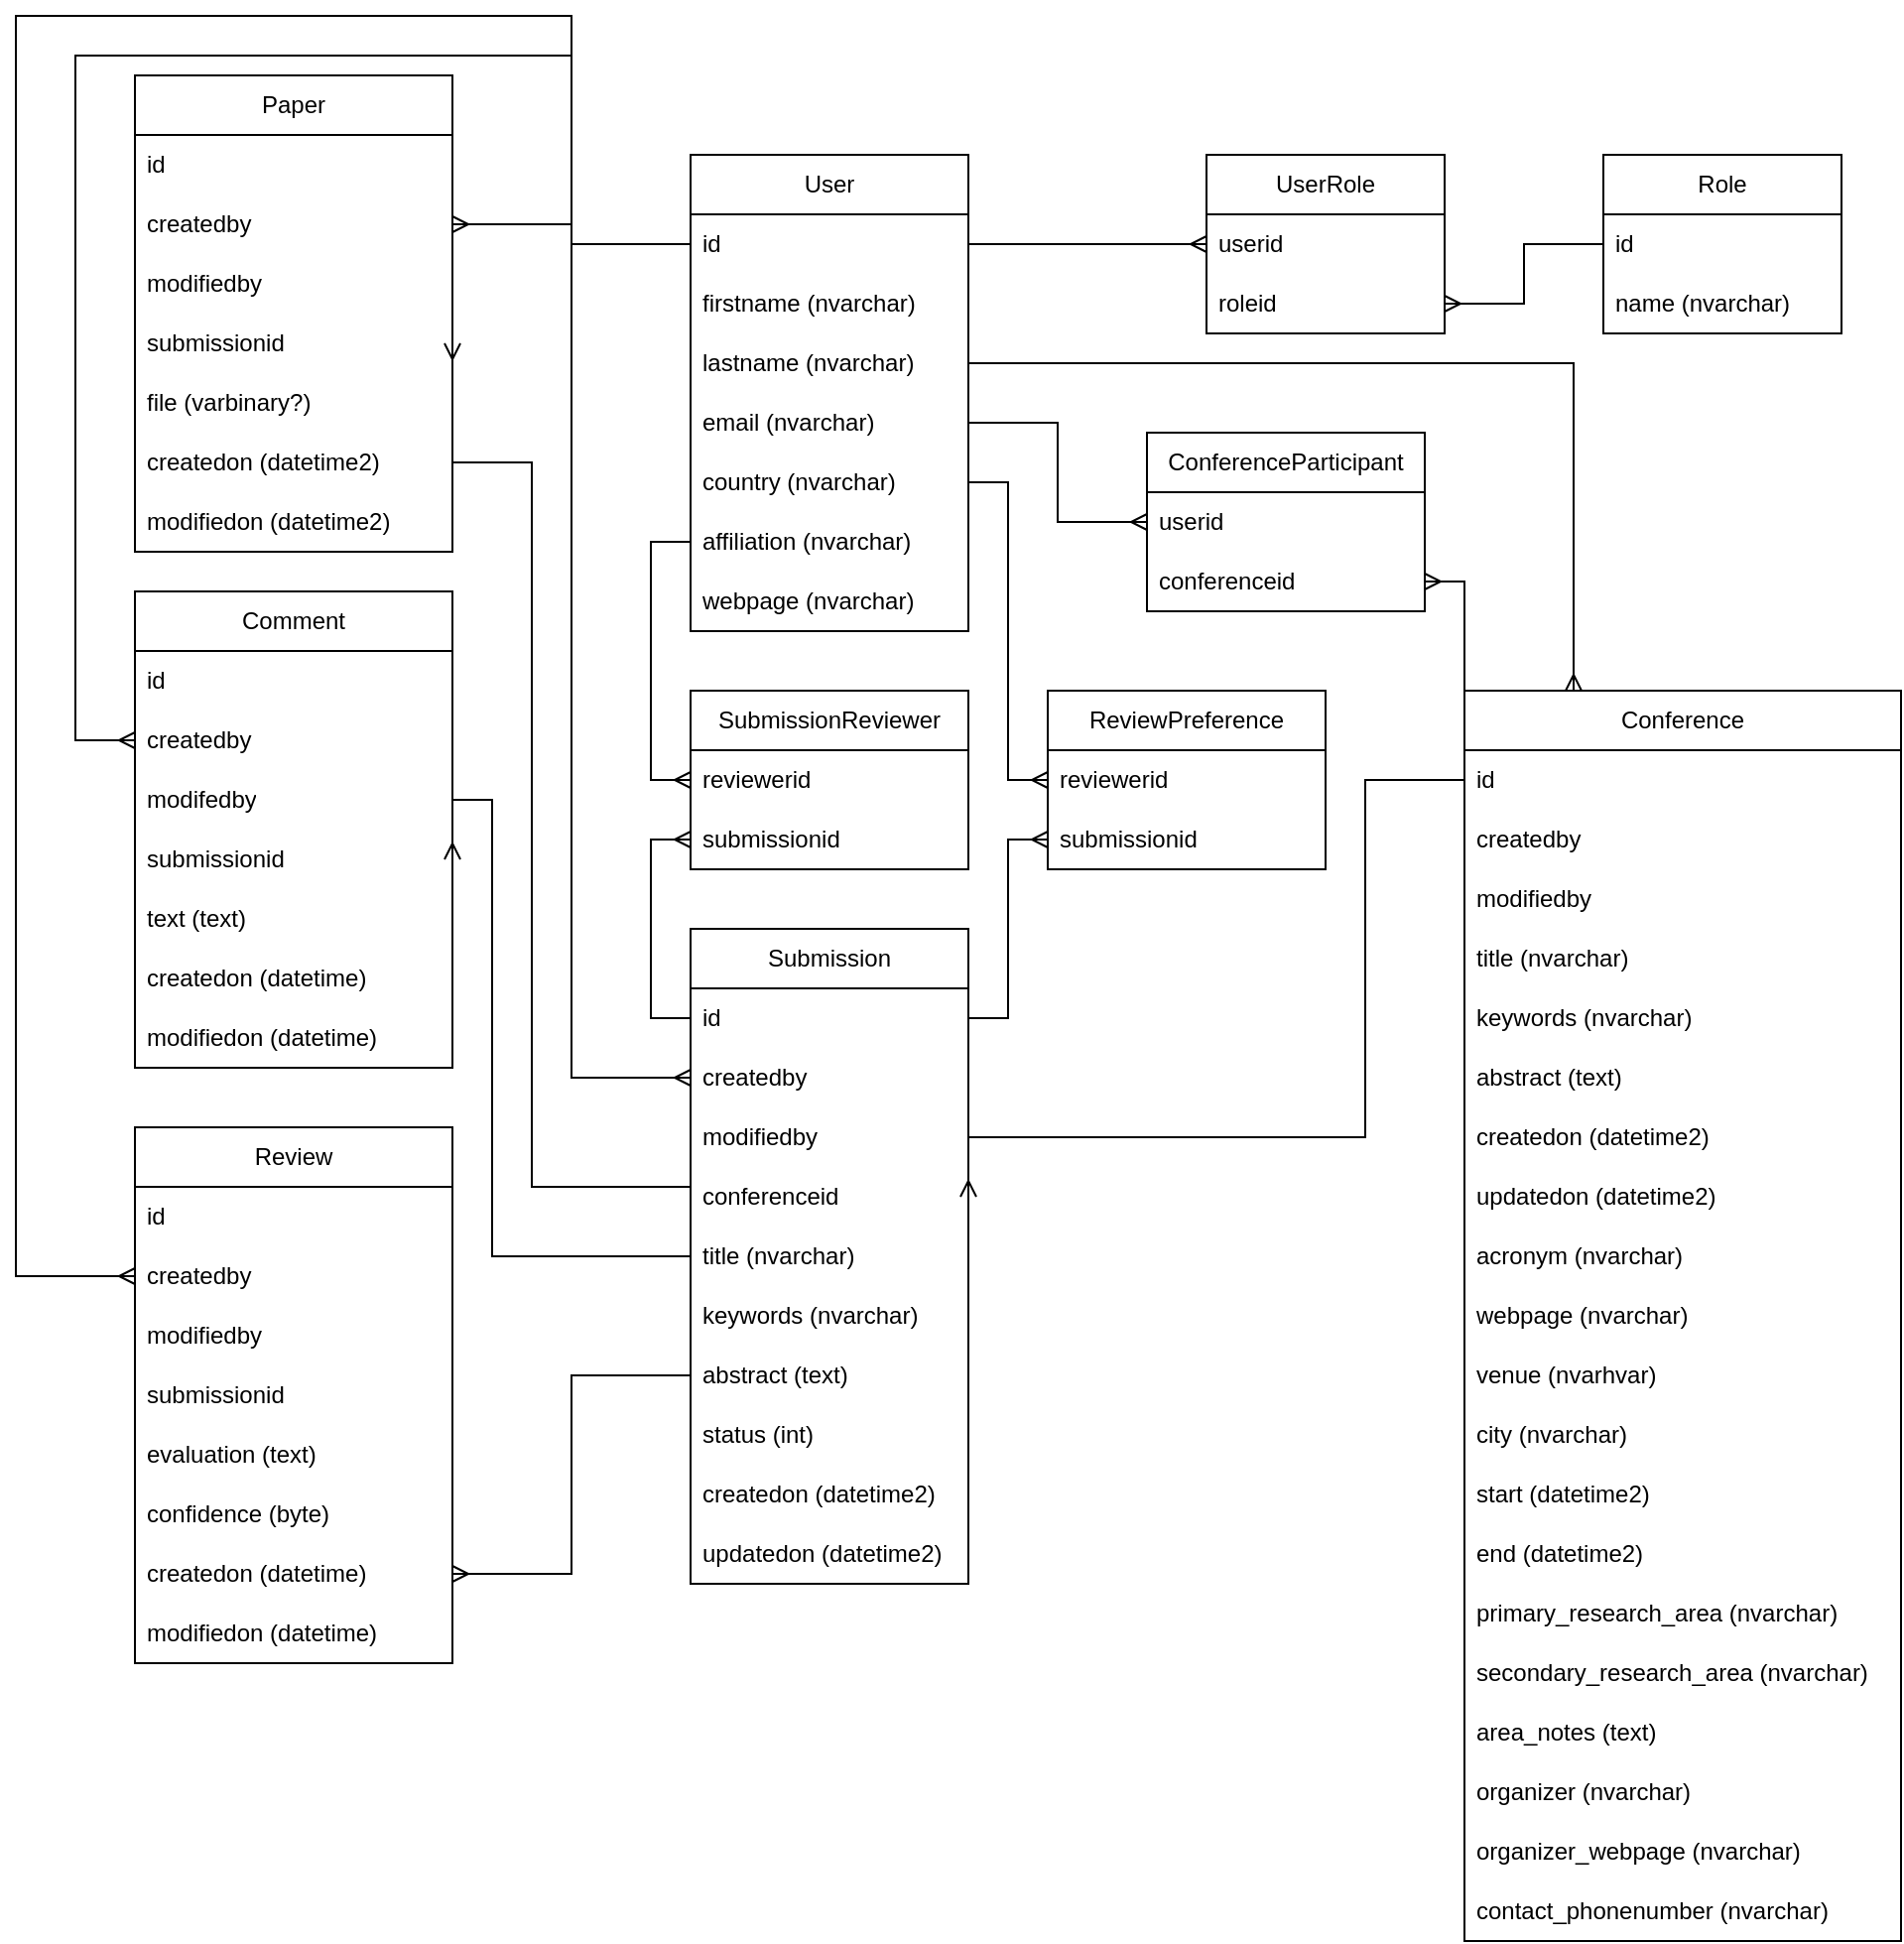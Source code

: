 <mxfile version="20.8.16" type="device"><diagram name="Страница 1" id="eE0J4DyzDair_mrawkdl"><mxGraphModel dx="2514" dy="1005" grid="1" gridSize="10" guides="1" tooltips="1" connect="1" arrows="1" fold="1" page="1" pageScale="1" pageWidth="827" pageHeight="1169" math="0" shadow="0"><root><mxCell id="0"/><mxCell id="1" parent="0"/><mxCell id="pvH5RelLwVhuhWycHFTl-91" style="edgeStyle=orthogonalEdgeStyle;rounded=0;orthogonalLoop=1;jettySize=auto;html=1;exitX=0;exitY=0.5;exitDx=0;exitDy=0;entryX=0;entryY=0.5;entryDx=0;entryDy=0;endArrow=ERmany;endFill=0;" parent="1" source="pvH5RelLwVhuhWycHFTl-34" target="pvH5RelLwVhuhWycHFTl-87" edge="1"><mxGeometry relative="1" as="geometry"><Array as="points"><mxPoint x="80" y="165"/><mxPoint x="80" y="50"/><mxPoint x="-200" y="50"/><mxPoint x="-200" y="685"/></Array></mxGeometry></mxCell><mxCell id="pvH5RelLwVhuhWycHFTl-111" style="edgeStyle=orthogonalEdgeStyle;rounded=0;orthogonalLoop=1;jettySize=auto;html=1;exitX=0;exitY=0.5;exitDx=0;exitDy=0;entryX=0;entryY=0.5;entryDx=0;entryDy=0;endArrow=ERmany;endFill=0;" parent="1" source="pvH5RelLwVhuhWycHFTl-34" target="pvH5RelLwVhuhWycHFTl-106" edge="1"><mxGeometry relative="1" as="geometry"><Array as="points"><mxPoint x="80" y="165"/><mxPoint x="80" y="70"/><mxPoint x="-170" y="70"/><mxPoint x="-170" y="415"/></Array></mxGeometry></mxCell><mxCell id="pvH5RelLwVhuhWycHFTl-33" value="User" style="swimlane;fontStyle=0;childLayout=stackLayout;horizontal=1;startSize=30;horizontalStack=0;resizeParent=1;resizeParentMax=0;resizeLast=0;collapsible=1;marginBottom=0;whiteSpace=wrap;html=1;" parent="1" vertex="1"><mxGeometry x="140" y="120" width="140" height="240" as="geometry"/></mxCell><mxCell id="pvH5RelLwVhuhWycHFTl-34" value="id" style="text;strokeColor=none;fillColor=none;align=left;verticalAlign=middle;spacingLeft=4;spacingRight=4;overflow=hidden;points=[[0,0.5],[1,0.5]];portConstraint=eastwest;rotatable=0;whiteSpace=wrap;html=1;" parent="pvH5RelLwVhuhWycHFTl-33" vertex="1"><mxGeometry y="30" width="140" height="30" as="geometry"/></mxCell><mxCell id="pvH5RelLwVhuhWycHFTl-35" value="firstname&lt;span style=&quot;white-space: pre;&quot;&gt; &lt;/span&gt;(nvarchar)" style="text;strokeColor=none;fillColor=none;align=left;verticalAlign=middle;spacingLeft=4;spacingRight=4;overflow=hidden;points=[[0,0.5],[1,0.5]];portConstraint=eastwest;rotatable=0;whiteSpace=wrap;html=1;" parent="pvH5RelLwVhuhWycHFTl-33" vertex="1"><mxGeometry y="60" width="140" height="30" as="geometry"/></mxCell><mxCell id="pvH5RelLwVhuhWycHFTl-38" value="lastname (nvarchar)" style="text;strokeColor=none;fillColor=none;align=left;verticalAlign=middle;spacingLeft=4;spacingRight=4;overflow=hidden;points=[[0,0.5],[1,0.5]];portConstraint=eastwest;rotatable=0;whiteSpace=wrap;html=1;" parent="pvH5RelLwVhuhWycHFTl-33" vertex="1"><mxGeometry y="90" width="140" height="30" as="geometry"/></mxCell><mxCell id="pvH5RelLwVhuhWycHFTl-36" value="email (nvarchar)" style="text;strokeColor=none;fillColor=none;align=left;verticalAlign=middle;spacingLeft=4;spacingRight=4;overflow=hidden;points=[[0,0.5],[1,0.5]];portConstraint=eastwest;rotatable=0;whiteSpace=wrap;html=1;" parent="pvH5RelLwVhuhWycHFTl-33" vertex="1"><mxGeometry y="120" width="140" height="30" as="geometry"/></mxCell><mxCell id="pvH5RelLwVhuhWycHFTl-39" value="country (nvarchar)" style="text;strokeColor=none;fillColor=none;align=left;verticalAlign=middle;spacingLeft=4;spacingRight=4;overflow=hidden;points=[[0,0.5],[1,0.5]];portConstraint=eastwest;rotatable=0;whiteSpace=wrap;html=1;" parent="pvH5RelLwVhuhWycHFTl-33" vertex="1"><mxGeometry y="150" width="140" height="30" as="geometry"/></mxCell><mxCell id="pvH5RelLwVhuhWycHFTl-40" value="affiliation (nvarchar)" style="text;strokeColor=none;fillColor=none;align=left;verticalAlign=middle;spacingLeft=4;spacingRight=4;overflow=hidden;points=[[0,0.5],[1,0.5]];portConstraint=eastwest;rotatable=0;whiteSpace=wrap;html=1;" parent="pvH5RelLwVhuhWycHFTl-33" vertex="1"><mxGeometry y="180" width="140" height="30" as="geometry"/></mxCell><mxCell id="pvH5RelLwVhuhWycHFTl-41" value="webpage (nvarchar)" style="text;strokeColor=none;fillColor=none;align=left;verticalAlign=middle;spacingLeft=4;spacingRight=4;overflow=hidden;points=[[0,0.5],[1,0.5]];portConstraint=eastwest;rotatable=0;whiteSpace=wrap;html=1;" parent="pvH5RelLwVhuhWycHFTl-33" vertex="1"><mxGeometry y="210" width="140" height="30" as="geometry"/></mxCell><mxCell id="pvH5RelLwVhuhWycHFTl-42" value="Role" style="swimlane;fontStyle=0;childLayout=stackLayout;horizontal=1;startSize=30;horizontalStack=0;resizeParent=1;resizeParentMax=0;resizeLast=0;collapsible=1;marginBottom=0;whiteSpace=wrap;html=1;" parent="1" vertex="1"><mxGeometry x="600" y="120" width="120" height="90" as="geometry"/></mxCell><mxCell id="pvH5RelLwVhuhWycHFTl-43" value="id" style="text;strokeColor=none;fillColor=none;align=left;verticalAlign=middle;spacingLeft=4;spacingRight=4;overflow=hidden;points=[[0,0.5],[1,0.5]];portConstraint=eastwest;rotatable=0;whiteSpace=wrap;html=1;" parent="pvH5RelLwVhuhWycHFTl-42" vertex="1"><mxGeometry y="30" width="120" height="30" as="geometry"/></mxCell><mxCell id="pvH5RelLwVhuhWycHFTl-44" value="name (nvarchar)" style="text;strokeColor=none;fillColor=none;align=left;verticalAlign=middle;spacingLeft=4;spacingRight=4;overflow=hidden;points=[[0,0.5],[1,0.5]];portConstraint=eastwest;rotatable=0;whiteSpace=wrap;html=1;" parent="pvH5RelLwVhuhWycHFTl-42" vertex="1"><mxGeometry y="60" width="120" height="30" as="geometry"/></mxCell><mxCell id="pvH5RelLwVhuhWycHFTl-50" value="UserRole" style="swimlane;fontStyle=0;childLayout=stackLayout;horizontal=1;startSize=30;horizontalStack=0;resizeParent=1;resizeParentMax=0;resizeLast=0;collapsible=1;marginBottom=0;whiteSpace=wrap;html=1;" parent="1" vertex="1"><mxGeometry x="400" y="120" width="120" height="90" as="geometry"/></mxCell><mxCell id="pvH5RelLwVhuhWycHFTl-52" value="userid" style="text;strokeColor=none;fillColor=none;align=left;verticalAlign=middle;spacingLeft=4;spacingRight=4;overflow=hidden;points=[[0,0.5],[1,0.5]];portConstraint=eastwest;rotatable=0;whiteSpace=wrap;html=1;" parent="pvH5RelLwVhuhWycHFTl-50" vertex="1"><mxGeometry y="30" width="120" height="30" as="geometry"/></mxCell><mxCell id="pvH5RelLwVhuhWycHFTl-54" value="roleid" style="text;strokeColor=none;fillColor=none;align=left;verticalAlign=middle;spacingLeft=4;spacingRight=4;overflow=hidden;points=[[0,0.5],[1,0.5]];portConstraint=eastwest;rotatable=0;whiteSpace=wrap;html=1;" parent="pvH5RelLwVhuhWycHFTl-50" vertex="1"><mxGeometry y="60" width="120" height="30" as="geometry"/></mxCell><mxCell id="pvH5RelLwVhuhWycHFTl-59" value="Paper" style="swimlane;fontStyle=0;childLayout=stackLayout;horizontal=1;startSize=30;horizontalStack=0;resizeParent=1;resizeParentMax=0;resizeLast=0;collapsible=1;marginBottom=0;whiteSpace=wrap;html=1;" parent="1" vertex="1"><mxGeometry x="-140" y="80" width="160" height="240" as="geometry"/></mxCell><mxCell id="pvH5RelLwVhuhWycHFTl-60" value="id" style="text;strokeColor=none;fillColor=none;align=left;verticalAlign=middle;spacingLeft=4;spacingRight=4;overflow=hidden;points=[[0,0.5],[1,0.5]];portConstraint=eastwest;rotatable=0;whiteSpace=wrap;html=1;" parent="pvH5RelLwVhuhWycHFTl-59" vertex="1"><mxGeometry y="30" width="160" height="30" as="geometry"/></mxCell><mxCell id="pvH5RelLwVhuhWycHFTl-61" value="createdby" style="text;strokeColor=none;fillColor=none;align=left;verticalAlign=middle;spacingLeft=4;spacingRight=4;overflow=hidden;points=[[0,0.5],[1,0.5]];portConstraint=eastwest;rotatable=0;whiteSpace=wrap;html=1;" parent="pvH5RelLwVhuhWycHFTl-59" vertex="1"><mxGeometry y="60" width="160" height="30" as="geometry"/></mxCell><mxCell id="iQCINJri3EAvaDJlC5Be-1" value="modifiedby" style="text;strokeColor=none;fillColor=none;align=left;verticalAlign=middle;spacingLeft=4;spacingRight=4;overflow=hidden;points=[[0,0.5],[1,0.5]];portConstraint=eastwest;rotatable=0;whiteSpace=wrap;html=1;" vertex="1" parent="pvH5RelLwVhuhWycHFTl-59"><mxGeometry y="90" width="160" height="30" as="geometry"/></mxCell><mxCell id="pvH5RelLwVhuhWycHFTl-63" value="submissionid" style="text;strokeColor=none;fillColor=none;align=left;verticalAlign=middle;spacingLeft=4;spacingRight=4;overflow=hidden;points=[[0,0.5],[1,0.5]];portConstraint=eastwest;rotatable=0;whiteSpace=wrap;html=1;" parent="pvH5RelLwVhuhWycHFTl-59" vertex="1"><mxGeometry y="120" width="160" height="30" as="geometry"/></mxCell><mxCell id="pvH5RelLwVhuhWycHFTl-64" value="file (varbinary?)" style="text;strokeColor=none;fillColor=none;align=left;verticalAlign=middle;spacingLeft=4;spacingRight=4;overflow=hidden;points=[[0,0.5],[1,0.5]];portConstraint=eastwest;rotatable=0;whiteSpace=wrap;html=1;" parent="pvH5RelLwVhuhWycHFTl-59" vertex="1"><mxGeometry y="150" width="160" height="30" as="geometry"/></mxCell><mxCell id="pvH5RelLwVhuhWycHFTl-62" value="createdon (datetime2)" style="text;strokeColor=none;fillColor=none;align=left;verticalAlign=middle;spacingLeft=4;spacingRight=4;overflow=hidden;points=[[0,0.5],[1,0.5]];portConstraint=eastwest;rotatable=0;whiteSpace=wrap;html=1;" parent="pvH5RelLwVhuhWycHFTl-59" vertex="1"><mxGeometry y="180" width="160" height="30" as="geometry"/></mxCell><mxCell id="iQCINJri3EAvaDJlC5Be-2" value="modifiedon (datetime2)" style="text;strokeColor=none;fillColor=none;align=left;verticalAlign=middle;spacingLeft=4;spacingRight=4;overflow=hidden;points=[[0,0.5],[1,0.5]];portConstraint=eastwest;rotatable=0;whiteSpace=wrap;html=1;" vertex="1" parent="pvH5RelLwVhuhWycHFTl-59"><mxGeometry y="210" width="160" height="30" as="geometry"/></mxCell><mxCell id="pvH5RelLwVhuhWycHFTl-65" style="edgeStyle=orthogonalEdgeStyle;rounded=0;orthogonalLoop=1;jettySize=auto;html=1;exitX=0;exitY=0.5;exitDx=0;exitDy=0;entryX=1;entryY=0.5;entryDx=0;entryDy=0;endArrow=ERmany;endFill=0;" parent="1" source="pvH5RelLwVhuhWycHFTl-34" target="pvH5RelLwVhuhWycHFTl-61" edge="1"><mxGeometry relative="1" as="geometry"/></mxCell><mxCell id="pvH5RelLwVhuhWycHFTl-66" value="Submission" style="swimlane;fontStyle=0;childLayout=stackLayout;horizontal=1;startSize=30;horizontalStack=0;resizeParent=1;resizeParentMax=0;resizeLast=0;collapsible=1;marginBottom=0;whiteSpace=wrap;html=1;" parent="1" vertex="1"><mxGeometry x="140" y="510" width="140" height="330" as="geometry"/></mxCell><mxCell id="pvH5RelLwVhuhWycHFTl-67" value="id" style="text;strokeColor=none;fillColor=none;align=left;verticalAlign=middle;spacingLeft=4;spacingRight=4;overflow=hidden;points=[[0,0.5],[1,0.5]];portConstraint=eastwest;rotatable=0;whiteSpace=wrap;html=1;" parent="pvH5RelLwVhuhWycHFTl-66" vertex="1"><mxGeometry y="30" width="140" height="30" as="geometry"/></mxCell><mxCell id="pvH5RelLwVhuhWycHFTl-68" value="createdby" style="text;strokeColor=none;fillColor=none;align=left;verticalAlign=middle;spacingLeft=4;spacingRight=4;overflow=hidden;points=[[0,0.5],[1,0.5]];portConstraint=eastwest;rotatable=0;whiteSpace=wrap;html=1;" parent="pvH5RelLwVhuhWycHFTl-66" vertex="1"><mxGeometry y="60" width="140" height="30" as="geometry"/></mxCell><mxCell id="iQCINJri3EAvaDJlC5Be-7" value="modifiedby" style="text;strokeColor=none;fillColor=none;align=left;verticalAlign=middle;spacingLeft=4;spacingRight=4;overflow=hidden;points=[[0,0.5],[1,0.5]];portConstraint=eastwest;rotatable=0;whiteSpace=wrap;html=1;" vertex="1" parent="pvH5RelLwVhuhWycHFTl-66"><mxGeometry y="90" width="140" height="30" as="geometry"/></mxCell><mxCell id="pvH5RelLwVhuhWycHFTl-143" value="conferenceid" style="text;strokeColor=none;fillColor=none;align=left;verticalAlign=middle;spacingLeft=4;spacingRight=4;overflow=hidden;points=[[0,0.5],[1,0.5]];portConstraint=eastwest;rotatable=0;whiteSpace=wrap;html=1;" parent="pvH5RelLwVhuhWycHFTl-66" vertex="1"><mxGeometry y="120" width="140" height="30" as="geometry"/></mxCell><mxCell id="pvH5RelLwVhuhWycHFTl-69" value="title (nvarchar)" style="text;strokeColor=none;fillColor=none;align=left;verticalAlign=middle;spacingLeft=4;spacingRight=4;overflow=hidden;points=[[0,0.5],[1,0.5]];portConstraint=eastwest;rotatable=0;whiteSpace=wrap;html=1;" parent="pvH5RelLwVhuhWycHFTl-66" vertex="1"><mxGeometry y="150" width="140" height="30" as="geometry"/></mxCell><mxCell id="pvH5RelLwVhuhWycHFTl-70" value="keywords (nvarchar)" style="text;strokeColor=none;fillColor=none;align=left;verticalAlign=middle;spacingLeft=4;spacingRight=4;overflow=hidden;points=[[0,0.5],[1,0.5]];portConstraint=eastwest;rotatable=0;whiteSpace=wrap;html=1;" parent="pvH5RelLwVhuhWycHFTl-66" vertex="1"><mxGeometry y="180" width="140" height="30" as="geometry"/></mxCell><mxCell id="pvH5RelLwVhuhWycHFTl-71" value="abstract (text)" style="text;strokeColor=none;fillColor=none;align=left;verticalAlign=middle;spacingLeft=4;spacingRight=4;overflow=hidden;points=[[0,0.5],[1,0.5]];portConstraint=eastwest;rotatable=0;whiteSpace=wrap;html=1;" parent="pvH5RelLwVhuhWycHFTl-66" vertex="1"><mxGeometry y="210" width="140" height="30" as="geometry"/></mxCell><mxCell id="3Imj6LhvdkDw4UtO9vqE-1" value="status (int)" style="text;strokeColor=none;fillColor=none;align=left;verticalAlign=middle;spacingLeft=4;spacingRight=4;overflow=hidden;points=[[0,0.5],[1,0.5]];portConstraint=eastwest;rotatable=0;whiteSpace=wrap;html=1;" parent="pvH5RelLwVhuhWycHFTl-66" vertex="1"><mxGeometry y="240" width="140" height="30" as="geometry"/></mxCell><mxCell id="pvH5RelLwVhuhWycHFTl-72" value="createdon (datetime2)" style="text;strokeColor=none;fillColor=none;align=left;verticalAlign=middle;spacingLeft=4;spacingRight=4;overflow=hidden;points=[[0,0.5],[1,0.5]];portConstraint=eastwest;rotatable=0;whiteSpace=wrap;html=1;" parent="pvH5RelLwVhuhWycHFTl-66" vertex="1"><mxGeometry y="270" width="140" height="30" as="geometry"/></mxCell><mxCell id="pvH5RelLwVhuhWycHFTl-73" value="updatedon (datetime2)" style="text;strokeColor=none;fillColor=none;align=left;verticalAlign=middle;spacingLeft=4;spacingRight=4;overflow=hidden;points=[[0,0.5],[1,0.5]];portConstraint=eastwest;rotatable=0;whiteSpace=wrap;html=1;" parent="pvH5RelLwVhuhWycHFTl-66" vertex="1"><mxGeometry y="300" width="140" height="30" as="geometry"/></mxCell><mxCell id="pvH5RelLwVhuhWycHFTl-75" style="edgeStyle=orthogonalEdgeStyle;rounded=0;orthogonalLoop=1;jettySize=auto;html=1;exitX=0;exitY=0.5;exitDx=0;exitDy=0;entryX=1;entryY=0.5;entryDx=0;entryDy=0;endArrow=ERmany;endFill=0;" parent="1" source="pvH5RelLwVhuhWycHFTl-69" target="pvH5RelLwVhuhWycHFTl-63" edge="1"><mxGeometry relative="1" as="geometry"><Array as="points"><mxPoint x="140" y="640"/><mxPoint x="60" y="640"/><mxPoint x="60" y="275"/></Array></mxGeometry></mxCell><mxCell id="pvH5RelLwVhuhWycHFTl-76" value="SubmissionReviewer" style="swimlane;fontStyle=0;childLayout=stackLayout;horizontal=1;startSize=30;horizontalStack=0;resizeParent=1;resizeParentMax=0;resizeLast=0;collapsible=1;marginBottom=0;whiteSpace=wrap;html=1;" parent="1" vertex="1"><mxGeometry x="140" y="390" width="140" height="90" as="geometry"/></mxCell><mxCell id="pvH5RelLwVhuhWycHFTl-78" value="reviewerid" style="text;strokeColor=none;fillColor=none;align=left;verticalAlign=middle;spacingLeft=4;spacingRight=4;overflow=hidden;points=[[0,0.5],[1,0.5]];portConstraint=eastwest;rotatable=0;whiteSpace=wrap;html=1;" parent="pvH5RelLwVhuhWycHFTl-76" vertex="1"><mxGeometry y="30" width="140" height="30" as="geometry"/></mxCell><mxCell id="pvH5RelLwVhuhWycHFTl-79" value="submissionid" style="text;strokeColor=none;fillColor=none;align=left;verticalAlign=middle;spacingLeft=4;spacingRight=4;overflow=hidden;points=[[0,0.5],[1,0.5]];portConstraint=eastwest;rotatable=0;whiteSpace=wrap;html=1;" parent="pvH5RelLwVhuhWycHFTl-76" vertex="1"><mxGeometry y="60" width="140" height="30" as="geometry"/></mxCell><mxCell id="pvH5RelLwVhuhWycHFTl-85" value="Review" style="swimlane;fontStyle=0;childLayout=stackLayout;horizontal=1;startSize=30;horizontalStack=0;resizeParent=1;resizeParentMax=0;resizeLast=0;collapsible=1;marginBottom=0;whiteSpace=wrap;html=1;" parent="1" vertex="1"><mxGeometry x="-140" y="610" width="160" height="270" as="geometry"/></mxCell><mxCell id="pvH5RelLwVhuhWycHFTl-86" value="id" style="text;strokeColor=none;fillColor=none;align=left;verticalAlign=middle;spacingLeft=4;spacingRight=4;overflow=hidden;points=[[0,0.5],[1,0.5]];portConstraint=eastwest;rotatable=0;whiteSpace=wrap;html=1;" parent="pvH5RelLwVhuhWycHFTl-85" vertex="1"><mxGeometry y="30" width="160" height="30" as="geometry"/></mxCell><mxCell id="pvH5RelLwVhuhWycHFTl-87" value="createdby" style="text;strokeColor=none;fillColor=none;align=left;verticalAlign=middle;spacingLeft=4;spacingRight=4;overflow=hidden;points=[[0,0.5],[1,0.5]];portConstraint=eastwest;rotatable=0;whiteSpace=wrap;html=1;" parent="pvH5RelLwVhuhWycHFTl-85" vertex="1"><mxGeometry y="60" width="160" height="30" as="geometry"/></mxCell><mxCell id="iQCINJri3EAvaDJlC5Be-5" value="modifiedby" style="text;strokeColor=none;fillColor=none;align=left;verticalAlign=middle;spacingLeft=4;spacingRight=4;overflow=hidden;points=[[0,0.5],[1,0.5]];portConstraint=eastwest;rotatable=0;whiteSpace=wrap;html=1;" vertex="1" parent="pvH5RelLwVhuhWycHFTl-85"><mxGeometry y="90" width="160" height="30" as="geometry"/></mxCell><mxCell id="pvH5RelLwVhuhWycHFTl-88" value="submissionid" style="text;strokeColor=none;fillColor=none;align=left;verticalAlign=middle;spacingLeft=4;spacingRight=4;overflow=hidden;points=[[0,0.5],[1,0.5]];portConstraint=eastwest;rotatable=0;whiteSpace=wrap;html=1;" parent="pvH5RelLwVhuhWycHFTl-85" vertex="1"><mxGeometry y="120" width="160" height="30" as="geometry"/></mxCell><mxCell id="pvH5RelLwVhuhWycHFTl-92" value="evaluation (text)" style="text;strokeColor=none;fillColor=none;align=left;verticalAlign=middle;spacingLeft=4;spacingRight=4;overflow=hidden;points=[[0,0.5],[1,0.5]];portConstraint=eastwest;rotatable=0;whiteSpace=wrap;html=1;" parent="pvH5RelLwVhuhWycHFTl-85" vertex="1"><mxGeometry y="150" width="160" height="30" as="geometry"/></mxCell><mxCell id="pvH5RelLwVhuhWycHFTl-93" value="confidence (byte)" style="text;strokeColor=none;fillColor=none;align=left;verticalAlign=middle;spacingLeft=4;spacingRight=4;overflow=hidden;points=[[0,0.5],[1,0.5]];portConstraint=eastwest;rotatable=0;whiteSpace=wrap;html=1;" parent="pvH5RelLwVhuhWycHFTl-85" vertex="1"><mxGeometry y="180" width="160" height="30" as="geometry"/></mxCell><mxCell id="pvH5RelLwVhuhWycHFTl-90" value="createdon (datetime)" style="text;strokeColor=none;fillColor=none;align=left;verticalAlign=middle;spacingLeft=4;spacingRight=4;overflow=hidden;points=[[0,0.5],[1,0.5]];portConstraint=eastwest;rotatable=0;whiteSpace=wrap;html=1;" parent="pvH5RelLwVhuhWycHFTl-85" vertex="1"><mxGeometry y="210" width="160" height="30" as="geometry"/></mxCell><mxCell id="iQCINJri3EAvaDJlC5Be-6" value="modifiedon (datetime)" style="text;strokeColor=none;fillColor=none;align=left;verticalAlign=middle;spacingLeft=4;spacingRight=4;overflow=hidden;points=[[0,0.5],[1,0.5]];portConstraint=eastwest;rotatable=0;whiteSpace=wrap;html=1;" vertex="1" parent="pvH5RelLwVhuhWycHFTl-85"><mxGeometry y="240" width="160" height="30" as="geometry"/></mxCell><mxCell id="pvH5RelLwVhuhWycHFTl-95" style="edgeStyle=orthogonalEdgeStyle;rounded=0;orthogonalLoop=1;jettySize=auto;html=1;exitX=0;exitY=0.5;exitDx=0;exitDy=0;endArrow=ERmany;endFill=0;" parent="1" source="pvH5RelLwVhuhWycHFTl-73" edge="1"><mxGeometry relative="1" as="geometry"><Array as="points"><mxPoint x="140" y="735"/><mxPoint x="80" y="735"/><mxPoint x="80" y="835"/></Array><mxPoint x="20" y="835" as="targetPoint"/></mxGeometry></mxCell><mxCell id="pvH5RelLwVhuhWycHFTl-104" value="Comment" style="swimlane;fontStyle=0;childLayout=stackLayout;horizontal=1;startSize=30;horizontalStack=0;resizeParent=1;resizeParentMax=0;resizeLast=0;collapsible=1;marginBottom=0;whiteSpace=wrap;html=1;" parent="1" vertex="1"><mxGeometry x="-140" y="340" width="160" height="240" as="geometry"/></mxCell><mxCell id="pvH5RelLwVhuhWycHFTl-105" value="id" style="text;strokeColor=none;fillColor=none;align=left;verticalAlign=middle;spacingLeft=4;spacingRight=4;overflow=hidden;points=[[0,0.5],[1,0.5]];portConstraint=eastwest;rotatable=0;whiteSpace=wrap;html=1;" parent="pvH5RelLwVhuhWycHFTl-104" vertex="1"><mxGeometry y="30" width="160" height="30" as="geometry"/></mxCell><mxCell id="pvH5RelLwVhuhWycHFTl-106" value="createdby" style="text;strokeColor=none;fillColor=none;align=left;verticalAlign=middle;spacingLeft=4;spacingRight=4;overflow=hidden;points=[[0,0.5],[1,0.5]];portConstraint=eastwest;rotatable=0;whiteSpace=wrap;html=1;" parent="pvH5RelLwVhuhWycHFTl-104" vertex="1"><mxGeometry y="60" width="160" height="30" as="geometry"/></mxCell><mxCell id="iQCINJri3EAvaDJlC5Be-3" value="modifedby" style="text;strokeColor=none;fillColor=none;align=left;verticalAlign=middle;spacingLeft=4;spacingRight=4;overflow=hidden;points=[[0,0.5],[1,0.5]];portConstraint=eastwest;rotatable=0;whiteSpace=wrap;html=1;" vertex="1" parent="pvH5RelLwVhuhWycHFTl-104"><mxGeometry y="90" width="160" height="30" as="geometry"/></mxCell><mxCell id="pvH5RelLwVhuhWycHFTl-107" value="submissionid" style="text;strokeColor=none;fillColor=none;align=left;verticalAlign=middle;spacingLeft=4;spacingRight=4;overflow=hidden;points=[[0,0.5],[1,0.5]];portConstraint=eastwest;rotatable=0;whiteSpace=wrap;html=1;" parent="pvH5RelLwVhuhWycHFTl-104" vertex="1"><mxGeometry y="120" width="160" height="30" as="geometry"/></mxCell><mxCell id="pvH5RelLwVhuhWycHFTl-109" value="text (text)" style="text;strokeColor=none;fillColor=none;align=left;verticalAlign=middle;spacingLeft=4;spacingRight=4;overflow=hidden;points=[[0,0.5],[1,0.5]];portConstraint=eastwest;rotatable=0;whiteSpace=wrap;html=1;" parent="pvH5RelLwVhuhWycHFTl-104" vertex="1"><mxGeometry y="150" width="160" height="30" as="geometry"/></mxCell><mxCell id="pvH5RelLwVhuhWycHFTl-108" value="createdon (datetime)" style="text;strokeColor=none;fillColor=none;align=left;verticalAlign=middle;spacingLeft=4;spacingRight=4;overflow=hidden;points=[[0,0.5],[1,0.5]];portConstraint=eastwest;rotatable=0;whiteSpace=wrap;html=1;" parent="pvH5RelLwVhuhWycHFTl-104" vertex="1"><mxGeometry y="180" width="160" height="30" as="geometry"/></mxCell><mxCell id="iQCINJri3EAvaDJlC5Be-4" value="modifiedon (datetime)" style="text;strokeColor=none;fillColor=none;align=left;verticalAlign=middle;spacingLeft=4;spacingRight=4;overflow=hidden;points=[[0,0.5],[1,0.5]];portConstraint=eastwest;rotatable=0;whiteSpace=wrap;html=1;" vertex="1" parent="pvH5RelLwVhuhWycHFTl-104"><mxGeometry y="210" width="160" height="30" as="geometry"/></mxCell><mxCell id="pvH5RelLwVhuhWycHFTl-112" style="edgeStyle=orthogonalEdgeStyle;rounded=0;orthogonalLoop=1;jettySize=auto;html=1;exitX=0;exitY=0.5;exitDx=0;exitDy=0;entryX=1;entryY=0.5;entryDx=0;entryDy=0;endArrow=ERmany;endFill=0;" parent="1" source="pvH5RelLwVhuhWycHFTl-71" target="pvH5RelLwVhuhWycHFTl-107" edge="1"><mxGeometry relative="1" as="geometry"><Array as="points"><mxPoint x="40" y="675"/><mxPoint x="40" y="445"/></Array></mxGeometry></mxCell><mxCell id="pvH5RelLwVhuhWycHFTl-113" style="edgeStyle=orthogonalEdgeStyle;rounded=0;orthogonalLoop=1;jettySize=auto;html=1;exitX=0;exitY=0.5;exitDx=0;exitDy=0;entryX=0;entryY=0.5;entryDx=0;entryDy=0;endArrow=ERmany;endFill=0;" parent="1" source="pvH5RelLwVhuhWycHFTl-34" target="pvH5RelLwVhuhWycHFTl-68" edge="1"><mxGeometry relative="1" as="geometry"><Array as="points"><mxPoint x="80" y="165"/><mxPoint x="80" y="585"/></Array></mxGeometry></mxCell><mxCell id="3Imj6LhvdkDw4UtO9vqE-8" style="edgeStyle=orthogonalEdgeStyle;rounded=0;orthogonalLoop=1;jettySize=auto;html=1;exitX=0;exitY=0;exitDx=0;exitDy=0;endArrow=ERmany;endFill=0;" parent="1" source="pvH5RelLwVhuhWycHFTl-116" target="3Imj6LhvdkDw4UtO9vqE-4" edge="1"><mxGeometry relative="1" as="geometry"/></mxCell><mxCell id="pvH5RelLwVhuhWycHFTl-116" value="Conference" style="swimlane;fontStyle=0;childLayout=stackLayout;horizontal=1;startSize=30;horizontalStack=0;resizeParent=1;resizeParentMax=0;resizeLast=0;collapsible=1;marginBottom=0;whiteSpace=wrap;html=1;" parent="1" vertex="1"><mxGeometry x="530" y="390" width="220" height="630" as="geometry"/></mxCell><mxCell id="pvH5RelLwVhuhWycHFTl-117" value="id" style="text;strokeColor=none;fillColor=none;align=left;verticalAlign=middle;spacingLeft=4;spacingRight=4;overflow=hidden;points=[[0,0.5],[1,0.5]];portConstraint=eastwest;rotatable=0;whiteSpace=wrap;html=1;" parent="pvH5RelLwVhuhWycHFTl-116" vertex="1"><mxGeometry y="30" width="220" height="30" as="geometry"/></mxCell><mxCell id="pvH5RelLwVhuhWycHFTl-118" value="createdby" style="text;strokeColor=none;fillColor=none;align=left;verticalAlign=middle;spacingLeft=4;spacingRight=4;overflow=hidden;points=[[0,0.5],[1,0.5]];portConstraint=eastwest;rotatable=0;whiteSpace=wrap;html=1;" parent="pvH5RelLwVhuhWycHFTl-116" vertex="1"><mxGeometry y="60" width="220" height="30" as="geometry"/></mxCell><mxCell id="iQCINJri3EAvaDJlC5Be-8" value="modifiedby" style="text;strokeColor=none;fillColor=none;align=left;verticalAlign=middle;spacingLeft=4;spacingRight=4;overflow=hidden;points=[[0,0.5],[1,0.5]];portConstraint=eastwest;rotatable=0;whiteSpace=wrap;html=1;" vertex="1" parent="pvH5RelLwVhuhWycHFTl-116"><mxGeometry y="90" width="220" height="30" as="geometry"/></mxCell><mxCell id="pvH5RelLwVhuhWycHFTl-119" value="title (nvarchar)" style="text;strokeColor=none;fillColor=none;align=left;verticalAlign=middle;spacingLeft=4;spacingRight=4;overflow=hidden;points=[[0,0.5],[1,0.5]];portConstraint=eastwest;rotatable=0;whiteSpace=wrap;html=1;" parent="pvH5RelLwVhuhWycHFTl-116" vertex="1"><mxGeometry y="120" width="220" height="30" as="geometry"/></mxCell><mxCell id="pvH5RelLwVhuhWycHFTl-120" value="keywords (nvarchar)" style="text;strokeColor=none;fillColor=none;align=left;verticalAlign=middle;spacingLeft=4;spacingRight=4;overflow=hidden;points=[[0,0.5],[1,0.5]];portConstraint=eastwest;rotatable=0;whiteSpace=wrap;html=1;" parent="pvH5RelLwVhuhWycHFTl-116" vertex="1"><mxGeometry y="150" width="220" height="30" as="geometry"/></mxCell><mxCell id="pvH5RelLwVhuhWycHFTl-121" value="abstract (text)" style="text;strokeColor=none;fillColor=none;align=left;verticalAlign=middle;spacingLeft=4;spacingRight=4;overflow=hidden;points=[[0,0.5],[1,0.5]];portConstraint=eastwest;rotatable=0;whiteSpace=wrap;html=1;" parent="pvH5RelLwVhuhWycHFTl-116" vertex="1"><mxGeometry y="180" width="220" height="30" as="geometry"/></mxCell><mxCell id="pvH5RelLwVhuhWycHFTl-122" value="createdon (datetime2)" style="text;strokeColor=none;fillColor=none;align=left;verticalAlign=middle;spacingLeft=4;spacingRight=4;overflow=hidden;points=[[0,0.5],[1,0.5]];portConstraint=eastwest;rotatable=0;whiteSpace=wrap;html=1;" parent="pvH5RelLwVhuhWycHFTl-116" vertex="1"><mxGeometry y="210" width="220" height="30" as="geometry"/></mxCell><mxCell id="pvH5RelLwVhuhWycHFTl-123" value="updatedon (datetime2)" style="text;strokeColor=none;fillColor=none;align=left;verticalAlign=middle;spacingLeft=4;spacingRight=4;overflow=hidden;points=[[0,0.5],[1,0.5]];portConstraint=eastwest;rotatable=0;whiteSpace=wrap;html=1;" parent="pvH5RelLwVhuhWycHFTl-116" vertex="1"><mxGeometry y="240" width="220" height="30" as="geometry"/></mxCell><mxCell id="pvH5RelLwVhuhWycHFTl-125" value="acronym (nvarchar)" style="text;strokeColor=none;fillColor=none;align=left;verticalAlign=middle;spacingLeft=4;spacingRight=4;overflow=hidden;points=[[0,0.5],[1,0.5]];portConstraint=eastwest;rotatable=0;whiteSpace=wrap;html=1;" parent="pvH5RelLwVhuhWycHFTl-116" vertex="1"><mxGeometry y="270" width="220" height="30" as="geometry"/></mxCell><mxCell id="pvH5RelLwVhuhWycHFTl-126" value="webpage (nvarchar)" style="text;strokeColor=none;fillColor=none;align=left;verticalAlign=middle;spacingLeft=4;spacingRight=4;overflow=hidden;points=[[0,0.5],[1,0.5]];portConstraint=eastwest;rotatable=0;whiteSpace=wrap;html=1;" parent="pvH5RelLwVhuhWycHFTl-116" vertex="1"><mxGeometry y="300" width="220" height="30" as="geometry"/></mxCell><mxCell id="pvH5RelLwVhuhWycHFTl-127" value="venue (nvarhvar)" style="text;strokeColor=none;fillColor=none;align=left;verticalAlign=middle;spacingLeft=4;spacingRight=4;overflow=hidden;points=[[0,0.5],[1,0.5]];portConstraint=eastwest;rotatable=0;whiteSpace=wrap;html=1;" parent="pvH5RelLwVhuhWycHFTl-116" vertex="1"><mxGeometry y="330" width="220" height="30" as="geometry"/></mxCell><mxCell id="pvH5RelLwVhuhWycHFTl-128" value="city (nvarchar)" style="text;strokeColor=none;fillColor=none;align=left;verticalAlign=middle;spacingLeft=4;spacingRight=4;overflow=hidden;points=[[0,0.5],[1,0.5]];portConstraint=eastwest;rotatable=0;whiteSpace=wrap;html=1;" parent="pvH5RelLwVhuhWycHFTl-116" vertex="1"><mxGeometry y="360" width="220" height="30" as="geometry"/></mxCell><mxCell id="pvH5RelLwVhuhWycHFTl-129" value="start (datetime2)" style="text;strokeColor=none;fillColor=none;align=left;verticalAlign=middle;spacingLeft=4;spacingRight=4;overflow=hidden;points=[[0,0.5],[1,0.5]];portConstraint=eastwest;rotatable=0;whiteSpace=wrap;html=1;" parent="pvH5RelLwVhuhWycHFTl-116" vertex="1"><mxGeometry y="390" width="220" height="30" as="geometry"/></mxCell><mxCell id="pvH5RelLwVhuhWycHFTl-130" value="end (datetime2)" style="text;strokeColor=none;fillColor=none;align=left;verticalAlign=middle;spacingLeft=4;spacingRight=4;overflow=hidden;points=[[0,0.5],[1,0.5]];portConstraint=eastwest;rotatable=0;whiteSpace=wrap;html=1;" parent="pvH5RelLwVhuhWycHFTl-116" vertex="1"><mxGeometry y="420" width="220" height="30" as="geometry"/></mxCell><mxCell id="pvH5RelLwVhuhWycHFTl-131" value="primary_research_area (nvarchar)" style="text;strokeColor=none;fillColor=none;align=left;verticalAlign=middle;spacingLeft=4;spacingRight=4;overflow=hidden;points=[[0,0.5],[1,0.5]];portConstraint=eastwest;rotatable=0;whiteSpace=wrap;html=1;" parent="pvH5RelLwVhuhWycHFTl-116" vertex="1"><mxGeometry y="450" width="220" height="30" as="geometry"/></mxCell><mxCell id="pvH5RelLwVhuhWycHFTl-132" value="secondary_research_area (nvarchar)" style="text;strokeColor=none;fillColor=none;align=left;verticalAlign=middle;spacingLeft=4;spacingRight=4;overflow=hidden;points=[[0,0.5],[1,0.5]];portConstraint=eastwest;rotatable=0;whiteSpace=wrap;html=1;" parent="pvH5RelLwVhuhWycHFTl-116" vertex="1"><mxGeometry y="480" width="220" height="30" as="geometry"/></mxCell><mxCell id="pvH5RelLwVhuhWycHFTl-133" value="area_notes (text)" style="text;strokeColor=none;fillColor=none;align=left;verticalAlign=middle;spacingLeft=4;spacingRight=4;overflow=hidden;points=[[0,0.5],[1,0.5]];portConstraint=eastwest;rotatable=0;whiteSpace=wrap;html=1;" parent="pvH5RelLwVhuhWycHFTl-116" vertex="1"><mxGeometry y="510" width="220" height="30" as="geometry"/></mxCell><mxCell id="pvH5RelLwVhuhWycHFTl-134" value="organizer (nvarchar)" style="text;strokeColor=none;fillColor=none;align=left;verticalAlign=middle;spacingLeft=4;spacingRight=4;overflow=hidden;points=[[0,0.5],[1,0.5]];portConstraint=eastwest;rotatable=0;whiteSpace=wrap;html=1;" parent="pvH5RelLwVhuhWycHFTl-116" vertex="1"><mxGeometry y="540" width="220" height="30" as="geometry"/></mxCell><mxCell id="pvH5RelLwVhuhWycHFTl-135" value="organizer_webpage (nvarchar)" style="text;strokeColor=none;fillColor=none;align=left;verticalAlign=middle;spacingLeft=4;spacingRight=4;overflow=hidden;points=[[0,0.5],[1,0.5]];portConstraint=eastwest;rotatable=0;whiteSpace=wrap;html=1;" parent="pvH5RelLwVhuhWycHFTl-116" vertex="1"><mxGeometry y="570" width="220" height="30" as="geometry"/></mxCell><mxCell id="pvH5RelLwVhuhWycHFTl-136" value="contact_phonenumber (nvarchar)" style="text;strokeColor=none;fillColor=none;align=left;verticalAlign=middle;spacingLeft=4;spacingRight=4;overflow=hidden;points=[[0,0.5],[1,0.5]];portConstraint=eastwest;rotatable=0;whiteSpace=wrap;html=1;" parent="pvH5RelLwVhuhWycHFTl-116" vertex="1"><mxGeometry y="600" width="220" height="30" as="geometry"/></mxCell><mxCell id="pvH5RelLwVhuhWycHFTl-138" style="edgeStyle=orthogonalEdgeStyle;rounded=0;orthogonalLoop=1;jettySize=auto;html=1;exitX=1;exitY=0.5;exitDx=0;exitDy=0;entryX=0.25;entryY=0;entryDx=0;entryDy=0;endArrow=ERmany;endFill=0;" parent="1" source="pvH5RelLwVhuhWycHFTl-38" target="pvH5RelLwVhuhWycHFTl-116" edge="1"><mxGeometry relative="1" as="geometry"/></mxCell><mxCell id="pvH5RelLwVhuhWycHFTl-139" style="edgeStyle=orthogonalEdgeStyle;rounded=0;orthogonalLoop=1;jettySize=auto;html=1;exitX=1;exitY=0.5;exitDx=0;exitDy=0;entryX=0;entryY=0.5;entryDx=0;entryDy=0;endArrow=ERmany;endFill=0;" parent="1" source="pvH5RelLwVhuhWycHFTl-34" target="pvH5RelLwVhuhWycHFTl-52" edge="1"><mxGeometry relative="1" as="geometry"/></mxCell><mxCell id="pvH5RelLwVhuhWycHFTl-140" style="edgeStyle=orthogonalEdgeStyle;rounded=0;orthogonalLoop=1;jettySize=auto;html=1;exitX=0;exitY=0.5;exitDx=0;exitDy=0;entryX=1;entryY=0.5;entryDx=0;entryDy=0;endArrow=ERmany;endFill=0;" parent="1" source="pvH5RelLwVhuhWycHFTl-43" target="pvH5RelLwVhuhWycHFTl-54" edge="1"><mxGeometry relative="1" as="geometry"/></mxCell><mxCell id="pvH5RelLwVhuhWycHFTl-141" style="edgeStyle=orthogonalEdgeStyle;rounded=0;orthogonalLoop=1;jettySize=auto;html=1;exitX=0;exitY=0.5;exitDx=0;exitDy=0;entryX=0;entryY=0.5;entryDx=0;entryDy=0;endArrow=ERmany;endFill=0;" parent="1" source="pvH5RelLwVhuhWycHFTl-67" target="pvH5RelLwVhuhWycHFTl-79" edge="1"><mxGeometry relative="1" as="geometry"/></mxCell><mxCell id="pvH5RelLwVhuhWycHFTl-142" style="edgeStyle=orthogonalEdgeStyle;rounded=0;orthogonalLoop=1;jettySize=auto;html=1;exitX=0;exitY=0.5;exitDx=0;exitDy=0;entryX=0;entryY=0.5;entryDx=0;entryDy=0;endArrow=ERmany;endFill=0;" parent="1" source="pvH5RelLwVhuhWycHFTl-40" target="pvH5RelLwVhuhWycHFTl-78" edge="1"><mxGeometry relative="1" as="geometry"/></mxCell><mxCell id="pvH5RelLwVhuhWycHFTl-144" style="edgeStyle=orthogonalEdgeStyle;rounded=0;orthogonalLoop=1;jettySize=auto;html=1;exitX=0;exitY=0.5;exitDx=0;exitDy=0;entryX=1;entryY=0.5;entryDx=0;entryDy=0;endArrow=ERmany;endFill=0;" parent="1" source="pvH5RelLwVhuhWycHFTl-117" target="pvH5RelLwVhuhWycHFTl-143" edge="1"><mxGeometry relative="1" as="geometry"><Array as="points"><mxPoint x="480" y="435"/><mxPoint x="480" y="615"/></Array></mxGeometry></mxCell><mxCell id="pvH5RelLwVhuhWycHFTl-145" value="ReviewPreference" style="swimlane;fontStyle=0;childLayout=stackLayout;horizontal=1;startSize=30;horizontalStack=0;resizeParent=1;resizeParentMax=0;resizeLast=0;collapsible=1;marginBottom=0;whiteSpace=wrap;html=1;" parent="1" vertex="1"><mxGeometry x="320" y="390" width="140" height="90" as="geometry"/></mxCell><mxCell id="pvH5RelLwVhuhWycHFTl-146" value="reviewerid" style="text;strokeColor=none;fillColor=none;align=left;verticalAlign=middle;spacingLeft=4;spacingRight=4;overflow=hidden;points=[[0,0.5],[1,0.5]];portConstraint=eastwest;rotatable=0;whiteSpace=wrap;html=1;" parent="pvH5RelLwVhuhWycHFTl-145" vertex="1"><mxGeometry y="30" width="140" height="30" as="geometry"/></mxCell><mxCell id="pvH5RelLwVhuhWycHFTl-147" value="submissionid" style="text;strokeColor=none;fillColor=none;align=left;verticalAlign=middle;spacingLeft=4;spacingRight=4;overflow=hidden;points=[[0,0.5],[1,0.5]];portConstraint=eastwest;rotatable=0;whiteSpace=wrap;html=1;" parent="pvH5RelLwVhuhWycHFTl-145" vertex="1"><mxGeometry y="60" width="140" height="30" as="geometry"/></mxCell><mxCell id="pvH5RelLwVhuhWycHFTl-148" style="edgeStyle=orthogonalEdgeStyle;rounded=0;orthogonalLoop=1;jettySize=auto;html=1;exitX=1;exitY=0.5;exitDx=0;exitDy=0;entryX=0;entryY=0.5;entryDx=0;entryDy=0;endArrow=ERmany;endFill=0;" parent="1" source="pvH5RelLwVhuhWycHFTl-39" target="pvH5RelLwVhuhWycHFTl-146" edge="1"><mxGeometry relative="1" as="geometry"/></mxCell><mxCell id="pvH5RelLwVhuhWycHFTl-149" style="edgeStyle=orthogonalEdgeStyle;rounded=0;orthogonalLoop=1;jettySize=auto;html=1;exitX=1;exitY=0.5;exitDx=0;exitDy=0;entryX=0;entryY=0.5;entryDx=0;entryDy=0;endArrow=ERmany;endFill=0;" parent="1" source="pvH5RelLwVhuhWycHFTl-67" target="pvH5RelLwVhuhWycHFTl-147" edge="1"><mxGeometry relative="1" as="geometry"/></mxCell><mxCell id="3Imj6LhvdkDw4UtO9vqE-2" value="ConferenceParticipant" style="swimlane;fontStyle=0;childLayout=stackLayout;horizontal=1;startSize=30;horizontalStack=0;resizeParent=1;resizeParentMax=0;resizeLast=0;collapsible=1;marginBottom=0;whiteSpace=wrap;html=1;" parent="1" vertex="1"><mxGeometry x="370" y="260" width="140" height="90" as="geometry"/></mxCell><mxCell id="3Imj6LhvdkDw4UtO9vqE-3" value="userid" style="text;strokeColor=none;fillColor=none;align=left;verticalAlign=middle;spacingLeft=4;spacingRight=4;overflow=hidden;points=[[0,0.5],[1,0.5]];portConstraint=eastwest;rotatable=0;whiteSpace=wrap;html=1;" parent="3Imj6LhvdkDw4UtO9vqE-2" vertex="1"><mxGeometry y="30" width="140" height="30" as="geometry"/></mxCell><mxCell id="3Imj6LhvdkDw4UtO9vqE-4" value="conferenceid" style="text;strokeColor=none;fillColor=none;align=left;verticalAlign=middle;spacingLeft=4;spacingRight=4;overflow=hidden;points=[[0,0.5],[1,0.5]];portConstraint=eastwest;rotatable=0;whiteSpace=wrap;html=1;" parent="3Imj6LhvdkDw4UtO9vqE-2" vertex="1"><mxGeometry y="60" width="140" height="30" as="geometry"/></mxCell><mxCell id="3Imj6LhvdkDw4UtO9vqE-5" style="edgeStyle=orthogonalEdgeStyle;rounded=0;orthogonalLoop=1;jettySize=auto;html=1;exitX=1;exitY=0.5;exitDx=0;exitDy=0;entryX=0;entryY=0.5;entryDx=0;entryDy=0;endArrow=ERmany;endFill=0;" parent="1" source="pvH5RelLwVhuhWycHFTl-36" target="3Imj6LhvdkDw4UtO9vqE-3" edge="1"><mxGeometry relative="1" as="geometry"/></mxCell></root></mxGraphModel></diagram></mxfile>